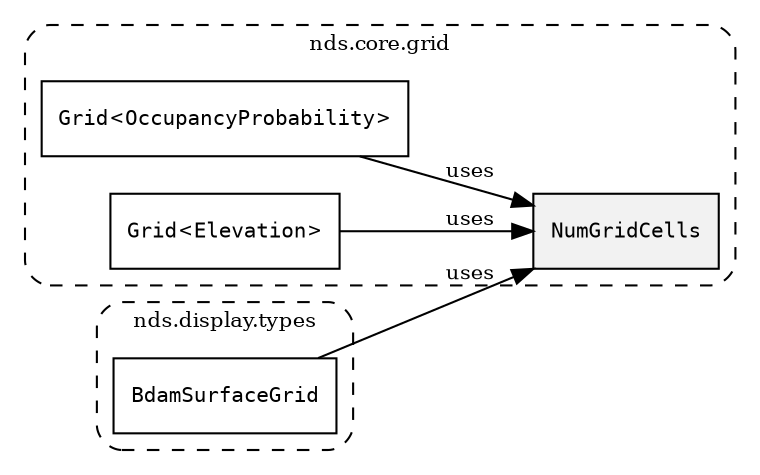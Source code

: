 /**
 * This dot file creates symbol collaboration diagram for NumGridCells.
 */
digraph ZSERIO
{
    node [shape=box, fontsize=10];
    rankdir="LR";
    fontsize=10;
    tooltip="NumGridCells collaboration diagram";

    subgraph "cluster_nds.core.grid"
    {
        style="dashed, rounded";
        label="nds.core.grid";
        tooltip="Package nds.core.grid";
        href="../../../content/packages/nds.core.grid.html#Package-nds-core-grid";
        target="_parent";

        "NumGridCells" [style="filled", fillcolor="#0000000D", target="_parent", label=<<font face="monospace"><table align="center" border="0" cellspacing="0" cellpadding="0"><tr><td href="../../../content/packages/nds.core.grid.html#Subtype-NumGridCells" title="Subtype defined in nds.core.grid">NumGridCells</td></tr></table></font>>];
        "Grid&lt;OccupancyProbability&gt;" [target="_parent", label=<<font face="monospace"><table align="center" border="0" cellspacing="0" cellpadding="0"><tr><td href="../../../content/packages/nds.core.grid.html#Structure-Grid" title="Structure defined in nds.core.grid">Grid</td><td>&lt;</td><td><table align="center" border="0" cellspacing="0" cellpadding="0"><tr><td href="../../../content/packages/nds.localization.types.html#Structure-OccupancyProbability" title="Structure defined in nds.localization.types">OccupancyProbability</td></tr></table></td><td>&gt;</td></tr></table></font>>];
        "Grid&lt;Elevation&gt;" [target="_parent", label=<<font face="monospace"><table align="center" border="0" cellspacing="0" cellpadding="0"><tr><td href="../../../content/packages/nds.core.grid.html#Structure-Grid" title="Structure defined in nds.core.grid">Grid</td><td>&lt;</td><td><table align="center" border="0" cellspacing="0" cellpadding="0"><tr><td href="../../../content/packages/nds.core.geometry.html#Subtype-Elevation" title="Subtype defined in nds.core.geometry">Elevation</td></tr></table></td><td>&gt;</td></tr></table></font>>];
    }

    subgraph "cluster_nds.display.types"
    {
        style="dashed, rounded";
        label="nds.display.types";
        tooltip="Package nds.display.types";
        href="../../../content/packages/nds.display.types.html#Package-nds-display-types";
        target="_parent";

        "BdamSurfaceGrid" [target="_parent", label=<<font face="monospace"><table align="center" border="0" cellspacing="0" cellpadding="0"><tr><td href="../../../content/packages/nds.display.types.html#Structure-BdamSurfaceGrid" title="Structure defined in nds.display.types">BdamSurfaceGrid</td></tr></table></font>>];
    }

    "Grid&lt;OccupancyProbability&gt;" -> "NumGridCells" [label="uses", fontsize=10];
    "Grid&lt;Elevation&gt;" -> "NumGridCells" [label="uses", fontsize=10];
    "BdamSurfaceGrid" -> "NumGridCells" [label="uses", fontsize=10];
}
